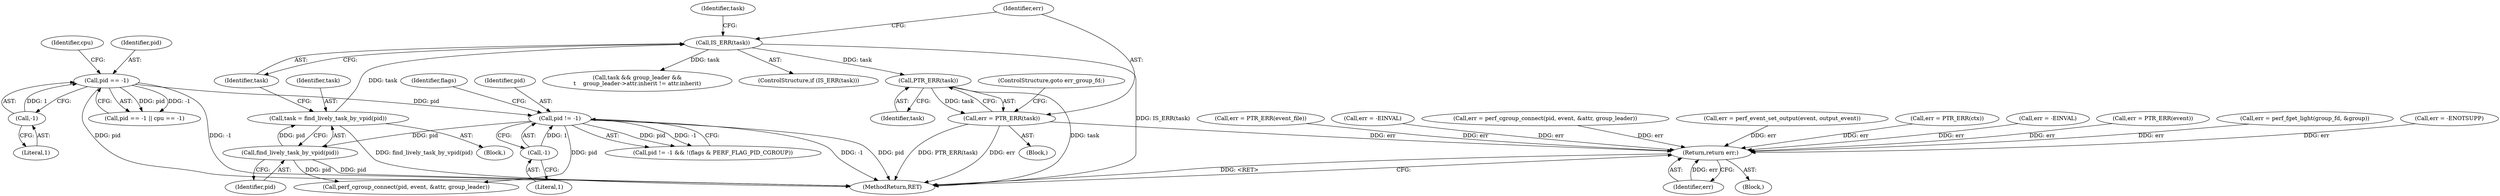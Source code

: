 digraph "0_linux_f63a8daa5812afef4f06c962351687e1ff9ccb2b@pointer" {
"1000307" [label="(Call,PTR_ERR(task))"];
"1000302" [label="(Call,IS_ERR(task))"];
"1000297" [label="(Call,task = find_lively_task_by_vpid(pid))"];
"1000299" [label="(Call,find_lively_task_by_vpid(pid))"];
"1000288" [label="(Call,pid != -1)"];
"1000222" [label="(Call,pid == -1)"];
"1000224" [label="(Call,-1)"];
"1000290" [label="(Call,-1)"];
"1000305" [label="(Call,err = PTR_ERR(task))"];
"1000677" [label="(Return,return err;)"];
"1000221" [label="(Call,pid == -1 || cpu == -1)"];
"1000325" [label="(Call,err = -EINVAL)"];
"1000311" [label="(Call,task && group_leader &&\n\t    group_leader->attr.inherit != attr.inherit)"];
"1000309" [label="(ControlStructure,goto err_group_fd;)"];
"1000227" [label="(Identifier,cpu)"];
"1000291" [label="(Literal,1)"];
"1000679" [label="(MethodReturn,RET)"];
"1000289" [label="(Identifier,pid)"];
"1000307" [label="(Call,PTR_ERR(task))"];
"1000290" [label="(Call,-1)"];
"1000346" [label="(Call,err = PTR_ERR(event))"];
"1000256" [label="(Call,err = perf_fget_light(group_fd, &group))"];
"1000677" [label="(Return,return err;)"];
"1000383" [label="(Call,err = -ENOTSUPP)"];
"1000678" [label="(Identifier,err)"];
"1000222" [label="(Call,pid == -1)"];
"1000312" [label="(Identifier,task)"];
"1000287" [label="(Call,pid != -1 && !(flags & PERF_FLAG_PID_CGROUP))"];
"1000223" [label="(Identifier,pid)"];
"1000530" [label="(Call,err = PTR_ERR(event_file))"];
"1000301" [label="(ControlStructure,if (IS_ERR(task)))"];
"1000225" [label="(Literal,1)"];
"1000288" [label="(Call,pid != -1)"];
"1000455" [label="(Call,err = -EINVAL)"];
"1000303" [label="(Identifier,task)"];
"1000308" [label="(Identifier,task)"];
"1000299" [label="(Call,find_lively_task_by_vpid(pid))"];
"1000224" [label="(Call,-1)"];
"1000358" [label="(Call,perf_cgroup_connect(pid, event, &attr, group_leader))"];
"1000304" [label="(Block,)"];
"1000305" [label="(Call,err = PTR_ERR(task))"];
"1000306" [label="(Identifier,err)"];
"1000297" [label="(Call,task = find_lively_task_by_vpid(pid))"];
"1000300" [label="(Identifier,pid)"];
"1000129" [label="(Block,)"];
"1000356" [label="(Call,err = perf_cgroup_connect(pid, event, &attr, group_leader))"];
"1000294" [label="(Identifier,flags)"];
"1000510" [label="(Call,err = perf_event_set_output(event, output_event))"];
"1000439" [label="(Call,err = PTR_ERR(ctx))"];
"1000302" [label="(Call,IS_ERR(task))"];
"1000296" [label="(Block,)"];
"1000298" [label="(Identifier,task)"];
"1000307" -> "1000305"  [label="AST: "];
"1000307" -> "1000308"  [label="CFG: "];
"1000308" -> "1000307"  [label="AST: "];
"1000305" -> "1000307"  [label="CFG: "];
"1000307" -> "1000679"  [label="DDG: task"];
"1000307" -> "1000305"  [label="DDG: task"];
"1000302" -> "1000307"  [label="DDG: task"];
"1000302" -> "1000301"  [label="AST: "];
"1000302" -> "1000303"  [label="CFG: "];
"1000303" -> "1000302"  [label="AST: "];
"1000306" -> "1000302"  [label="CFG: "];
"1000312" -> "1000302"  [label="CFG: "];
"1000302" -> "1000679"  [label="DDG: IS_ERR(task)"];
"1000297" -> "1000302"  [label="DDG: task"];
"1000302" -> "1000311"  [label="DDG: task"];
"1000297" -> "1000296"  [label="AST: "];
"1000297" -> "1000299"  [label="CFG: "];
"1000298" -> "1000297"  [label="AST: "];
"1000299" -> "1000297"  [label="AST: "];
"1000303" -> "1000297"  [label="CFG: "];
"1000297" -> "1000679"  [label="DDG: find_lively_task_by_vpid(pid)"];
"1000299" -> "1000297"  [label="DDG: pid"];
"1000299" -> "1000300"  [label="CFG: "];
"1000300" -> "1000299"  [label="AST: "];
"1000299" -> "1000679"  [label="DDG: pid"];
"1000288" -> "1000299"  [label="DDG: pid"];
"1000299" -> "1000358"  [label="DDG: pid"];
"1000288" -> "1000287"  [label="AST: "];
"1000288" -> "1000290"  [label="CFG: "];
"1000289" -> "1000288"  [label="AST: "];
"1000290" -> "1000288"  [label="AST: "];
"1000294" -> "1000288"  [label="CFG: "];
"1000287" -> "1000288"  [label="CFG: "];
"1000288" -> "1000679"  [label="DDG: -1"];
"1000288" -> "1000679"  [label="DDG: pid"];
"1000288" -> "1000287"  [label="DDG: pid"];
"1000288" -> "1000287"  [label="DDG: -1"];
"1000222" -> "1000288"  [label="DDG: pid"];
"1000290" -> "1000288"  [label="DDG: 1"];
"1000288" -> "1000358"  [label="DDG: pid"];
"1000222" -> "1000221"  [label="AST: "];
"1000222" -> "1000224"  [label="CFG: "];
"1000223" -> "1000222"  [label="AST: "];
"1000224" -> "1000222"  [label="AST: "];
"1000227" -> "1000222"  [label="CFG: "];
"1000221" -> "1000222"  [label="CFG: "];
"1000222" -> "1000679"  [label="DDG: pid"];
"1000222" -> "1000679"  [label="DDG: -1"];
"1000222" -> "1000221"  [label="DDG: pid"];
"1000222" -> "1000221"  [label="DDG: -1"];
"1000224" -> "1000222"  [label="DDG: 1"];
"1000224" -> "1000225"  [label="CFG: "];
"1000225" -> "1000224"  [label="AST: "];
"1000290" -> "1000291"  [label="CFG: "];
"1000291" -> "1000290"  [label="AST: "];
"1000305" -> "1000304"  [label="AST: "];
"1000306" -> "1000305"  [label="AST: "];
"1000309" -> "1000305"  [label="CFG: "];
"1000305" -> "1000679"  [label="DDG: PTR_ERR(task)"];
"1000305" -> "1000679"  [label="DDG: err"];
"1000305" -> "1000677"  [label="DDG: err"];
"1000677" -> "1000129"  [label="AST: "];
"1000677" -> "1000678"  [label="CFG: "];
"1000678" -> "1000677"  [label="AST: "];
"1000679" -> "1000677"  [label="CFG: "];
"1000677" -> "1000679"  [label="DDG: <RET>"];
"1000678" -> "1000677"  [label="DDG: err"];
"1000325" -> "1000677"  [label="DDG: err"];
"1000383" -> "1000677"  [label="DDG: err"];
"1000346" -> "1000677"  [label="DDG: err"];
"1000256" -> "1000677"  [label="DDG: err"];
"1000455" -> "1000677"  [label="DDG: err"];
"1000356" -> "1000677"  [label="DDG: err"];
"1000439" -> "1000677"  [label="DDG: err"];
"1000530" -> "1000677"  [label="DDG: err"];
"1000510" -> "1000677"  [label="DDG: err"];
}

